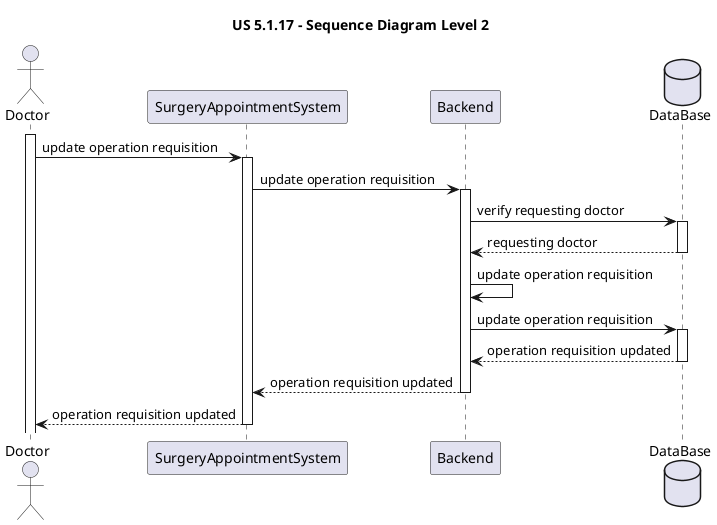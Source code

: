 ﻿@startuml
'https://plantuml.com/sequence-diagram

title US 5.1.17 - Sequence Diagram Level 2

actor Doctor
participant SurgeryAppointmentSystem
participant Backend
database DataBase

activate Doctor

Doctor -> SurgeryAppointmentSystem: update operation requisition

activate SurgeryAppointmentSystem

SurgeryAppointmentSystem -> Backend: update operation requisition

activate Backend 

Backend -> DataBase: verify requesting doctor
activate DataBase

DataBase --> Backend: requesting doctor
deactivate DataBase

Backend -> Backend:update operation requisition

Backend -> DataBase: update operation requisition
activate DataBase

DataBase --> Backend: operation requisition updated
deactivate DataBase

Backend --> SurgeryAppointmentSystem: operation requisition updated
deactivate Backend

SurgeryAppointmentSystem --> Doctor: operation requisition updated
deactivate SurgeryAppointmentSystem
@enduml